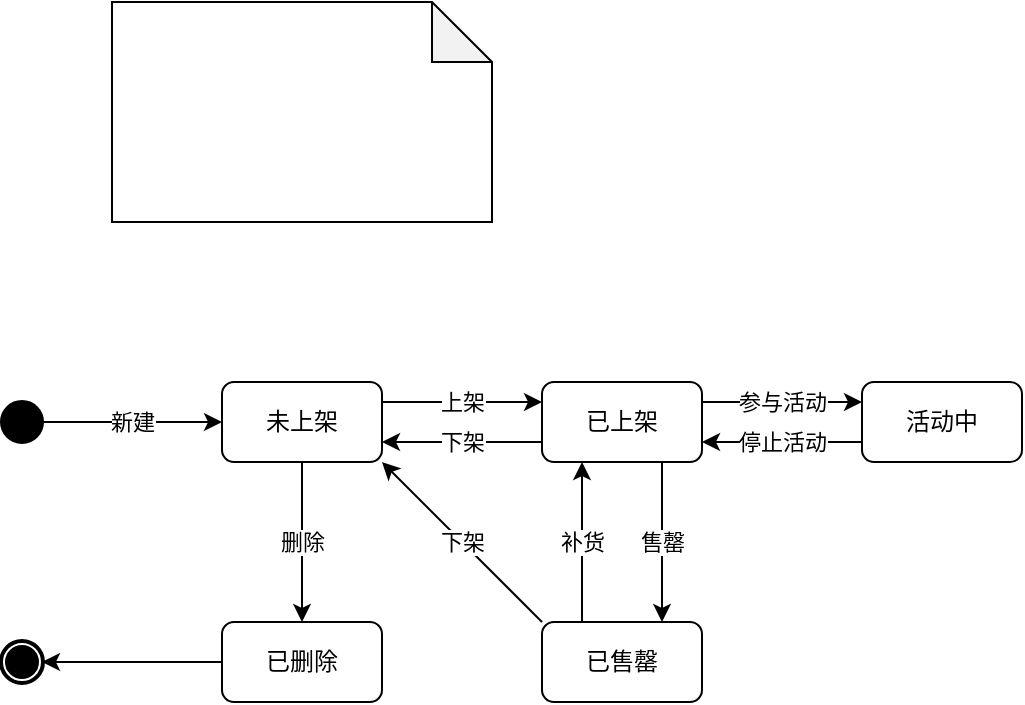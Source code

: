 <mxfile version="13.8.0" type="github">
  <diagram id="7e0GtD7TXZg0hHKQMnAh" name="Page-1">
    <mxGraphModel dx="756" dy="820" grid="1" gridSize="10" guides="1" tooltips="1" connect="1" arrows="1" fold="1" page="1" pageScale="1" pageWidth="850" pageHeight="1100" math="0" shadow="0">
      <root>
        <mxCell id="0" />
        <mxCell id="1" parent="0" />
        <mxCell id="PHka3gXeUMbXcuHf-Wi0-8" value="新建" style="edgeStyle=orthogonalEdgeStyle;rounded=0;orthogonalLoop=1;jettySize=auto;html=1;" parent="1" source="PHka3gXeUMbXcuHf-Wi0-1" target="PHka3gXeUMbXcuHf-Wi0-4" edge="1">
          <mxGeometry relative="1" as="geometry" />
        </mxCell>
        <mxCell id="PHka3gXeUMbXcuHf-Wi0-1" value="" style="strokeWidth=2;html=1;shape=mxgraph.flowchart.start_2;whiteSpace=wrap;fillColor=#000000;" parent="1" vertex="1">
          <mxGeometry x="130" y="250" width="20" height="20" as="geometry" />
        </mxCell>
        <mxCell id="PHka3gXeUMbXcuHf-Wi0-2" value="" style="shape=mxgraph.bpmn.shape;html=1;verticalLabelPosition=bottom;labelBackgroundColor=#ffffff;verticalAlign=top;align=center;perimeter=ellipsePerimeter;outlineConnect=0;outline=end;symbol=terminate;fillColor=#FFFFFF;" parent="1" vertex="1">
          <mxGeometry x="130" y="370" width="20" height="20" as="geometry" />
        </mxCell>
        <mxCell id="PHka3gXeUMbXcuHf-Wi0-9" value="上架" style="edgeStyle=orthogonalEdgeStyle;rounded=0;orthogonalLoop=1;jettySize=auto;html=1;" parent="1" source="PHka3gXeUMbXcuHf-Wi0-4" target="PHka3gXeUMbXcuHf-Wi0-5" edge="1">
          <mxGeometry relative="1" as="geometry">
            <Array as="points">
              <mxPoint x="360" y="250" />
              <mxPoint x="360" y="250" />
            </Array>
          </mxGeometry>
        </mxCell>
        <mxCell id="PHka3gXeUMbXcuHf-Wi0-15" value="删除" style="edgeStyle=none;rounded=0;orthogonalLoop=1;jettySize=auto;html=1;" parent="1" source="PHka3gXeUMbXcuHf-Wi0-4" target="PHka3gXeUMbXcuHf-Wi0-7" edge="1">
          <mxGeometry relative="1" as="geometry" />
        </mxCell>
        <mxCell id="PHka3gXeUMbXcuHf-Wi0-4" value="未上架" style="rounded=1;whiteSpace=wrap;html=1;fillColor=#FFFFFF;" parent="1" vertex="1">
          <mxGeometry x="240" y="240" width="80" height="40" as="geometry" />
        </mxCell>
        <mxCell id="PHka3gXeUMbXcuHf-Wi0-10" value="下架" style="edgeStyle=orthogonalEdgeStyle;rounded=0;orthogonalLoop=1;jettySize=auto;html=1;" parent="1" source="PHka3gXeUMbXcuHf-Wi0-5" target="PHka3gXeUMbXcuHf-Wi0-4" edge="1">
          <mxGeometry relative="1" as="geometry">
            <Array as="points">
              <mxPoint x="360" y="270" />
              <mxPoint x="360" y="270" />
            </Array>
          </mxGeometry>
        </mxCell>
        <mxCell id="PHka3gXeUMbXcuHf-Wi0-11" value="售罄" style="edgeStyle=orthogonalEdgeStyle;rounded=0;orthogonalLoop=1;jettySize=auto;html=1;" parent="1" source="PHka3gXeUMbXcuHf-Wi0-5" target="PHka3gXeUMbXcuHf-Wi0-6" edge="1">
          <mxGeometry relative="1" as="geometry">
            <Array as="points">
              <mxPoint x="460" y="320" />
              <mxPoint x="460" y="320" />
            </Array>
          </mxGeometry>
        </mxCell>
        <mxCell id="n3JGltzq1K_EkZzV0CXa-3" value="参与活动" style="edgeStyle=orthogonalEdgeStyle;rounded=0;orthogonalLoop=1;jettySize=auto;html=1;" edge="1" parent="1" source="PHka3gXeUMbXcuHf-Wi0-5" target="n3JGltzq1K_EkZzV0CXa-2">
          <mxGeometry relative="1" as="geometry">
            <Array as="points">
              <mxPoint x="520" y="250" />
              <mxPoint x="520" y="250" />
            </Array>
          </mxGeometry>
        </mxCell>
        <mxCell id="PHka3gXeUMbXcuHf-Wi0-5" value="已上架" style="rounded=1;whiteSpace=wrap;html=1;fillColor=#FFFFFF;" parent="1" vertex="1">
          <mxGeometry x="400" y="240" width="80" height="40" as="geometry" />
        </mxCell>
        <mxCell id="PHka3gXeUMbXcuHf-Wi0-12" value="补货" style="edgeStyle=orthogonalEdgeStyle;rounded=0;orthogonalLoop=1;jettySize=auto;html=1;" parent="1" source="PHka3gXeUMbXcuHf-Wi0-6" target="PHka3gXeUMbXcuHf-Wi0-5" edge="1">
          <mxGeometry relative="1" as="geometry">
            <Array as="points">
              <mxPoint x="420" y="320" />
              <mxPoint x="420" y="320" />
            </Array>
          </mxGeometry>
        </mxCell>
        <mxCell id="PHka3gXeUMbXcuHf-Wi0-14" value="下架" style="rounded=0;orthogonalLoop=1;jettySize=auto;html=1;exitX=0;exitY=0;exitDx=0;exitDy=0;entryX=1;entryY=1;entryDx=0;entryDy=0;" parent="1" source="PHka3gXeUMbXcuHf-Wi0-6" target="PHka3gXeUMbXcuHf-Wi0-4" edge="1">
          <mxGeometry relative="1" as="geometry">
            <mxPoint x="380" y="370" as="sourcePoint" />
          </mxGeometry>
        </mxCell>
        <mxCell id="PHka3gXeUMbXcuHf-Wi0-6" value="已售罄" style="rounded=1;whiteSpace=wrap;html=1;fillColor=#FFFFFF;" parent="1" vertex="1">
          <mxGeometry x="400" y="360" width="80" height="40" as="geometry" />
        </mxCell>
        <mxCell id="PHka3gXeUMbXcuHf-Wi0-16" style="edgeStyle=none;rounded=0;orthogonalLoop=1;jettySize=auto;html=1;" parent="1" source="PHka3gXeUMbXcuHf-Wi0-7" target="PHka3gXeUMbXcuHf-Wi0-2" edge="1">
          <mxGeometry relative="1" as="geometry" />
        </mxCell>
        <mxCell id="PHka3gXeUMbXcuHf-Wi0-7" value="已删除" style="rounded=1;whiteSpace=wrap;html=1;fillColor=#FFFFFF;" parent="1" vertex="1">
          <mxGeometry x="240" y="360" width="80" height="40" as="geometry" />
        </mxCell>
        <mxCell id="n3JGltzq1K_EkZzV0CXa-1" value="" style="shape=note;whiteSpace=wrap;html=1;backgroundOutline=1;darkOpacity=0.05;align=left;" vertex="1" parent="1">
          <mxGeometry x="185" y="50" width="190" height="110" as="geometry" />
        </mxCell>
        <mxCell id="n3JGltzq1K_EkZzV0CXa-4" value="停止活动" style="edgeStyle=orthogonalEdgeStyle;rounded=0;orthogonalLoop=1;jettySize=auto;html=1;" edge="1" parent="1" source="n3JGltzq1K_EkZzV0CXa-2" target="PHka3gXeUMbXcuHf-Wi0-5">
          <mxGeometry relative="1" as="geometry">
            <Array as="points">
              <mxPoint x="520" y="270" />
              <mxPoint x="520" y="270" />
            </Array>
          </mxGeometry>
        </mxCell>
        <mxCell id="n3JGltzq1K_EkZzV0CXa-2" value="活动中" style="rounded=1;whiteSpace=wrap;html=1;" vertex="1" parent="1">
          <mxGeometry x="560" y="240" width="80" height="40" as="geometry" />
        </mxCell>
      </root>
    </mxGraphModel>
  </diagram>
</mxfile>
